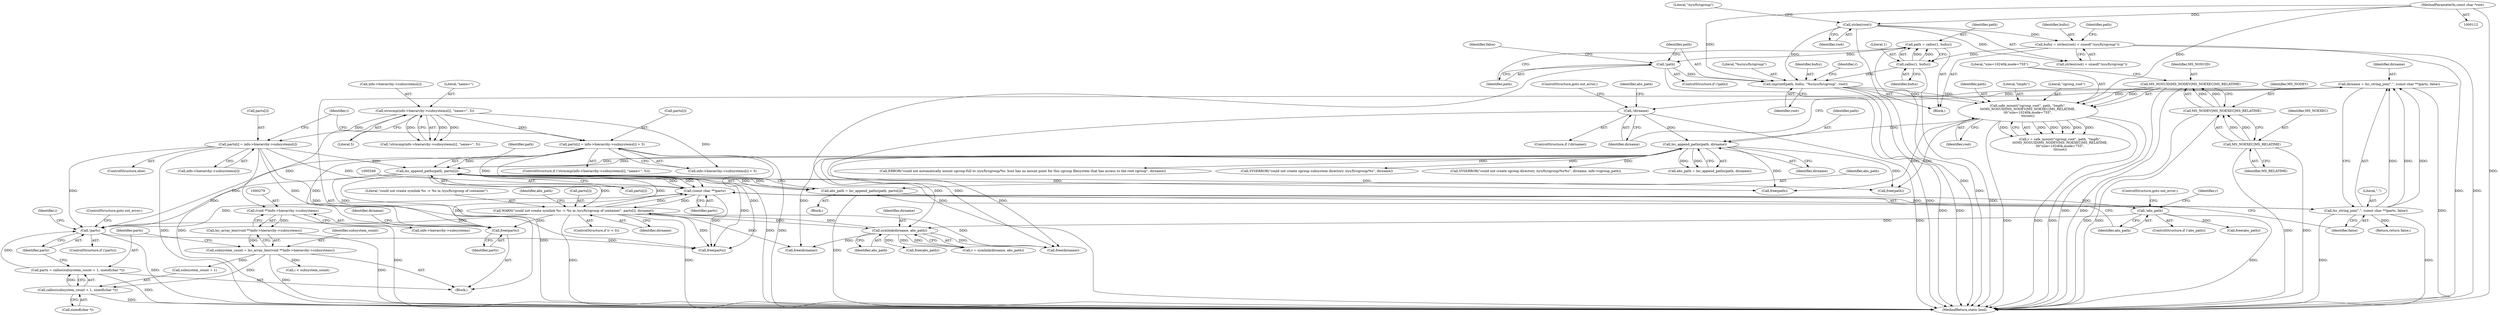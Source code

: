digraph "0_lxc_592fd47a6245508b79fe6ac819fe6d3b2c1289be@API" {
"1000702" [label="(Call,free(parts))"];
"1000333" [label="(Call,parts[i] = info->hierarchy->subsystems[i])"];
"1000309" [label="(Call,strncmp(info->hierarchy->subsystems[i], \"name=\", 5))"];
"1000348" [label="(Call,(const char **)parts)"];
"1000294" [label="(Call,!parts)"];
"1000689" [label="(Call,WARN(\"could not create symlink %s -> %s in /sys/fs/cgroup of container\", parts[i], dirname))"];
"1000671" [label="(Call,lxc_append_paths(path, parts[i]))"];
"1000358" [label="(Call,lxc_append_paths(path, dirname))"];
"1000214" [label="(Call,safe_mount(\"cgroup_root\", path, \"tmpfs\",\n\t\t\tMS_NOSUID|MS_NODEV|MS_NOEXEC|MS_RELATIME,\n\t\t\t\"size=10240k,mode=755\",\n\t\t\troot))"];
"1000207" [label="(Call,snprintf(path, bufsz, \"%s/sys/fs/cgroup\", root))"];
"1000203" [label="(Call,!path)"];
"1000197" [label="(Call,path = calloc(1, bufsz))"];
"1000199" [label="(Call,calloc(1, bufsz))"];
"1000118" [label="(Call,bufsz = strlen(root) + sizeof(\"/sys/fs/cgroup\"))"];
"1000121" [label="(Call,strlen(root))"];
"1000114" [label="(MethodParameterIn,const char *root)"];
"1000218" [label="(Call,MS_NOSUID|MS_NODEV|MS_NOEXEC|MS_RELATIME)"];
"1000220" [label="(Call,MS_NODEV|MS_NOEXEC|MS_RELATIME)"];
"1000222" [label="(Call,MS_NOEXEC|MS_RELATIME)"];
"1000353" [label="(Call,!dirname)"];
"1000344" [label="(Call,dirname = lxc_string_join(\",\", (const char **)parts, false))"];
"1000346" [label="(Call,lxc_string_join(\",\", (const char **)parts, false))"];
"1000319" [label="(Call,parts[i] = info->hierarchy->subsystems[i] + 5)"];
"1000682" [label="(Call,symlink(dirname, abs_path))"];
"1000677" [label="(Call,!abs_path)"];
"1000669" [label="(Call,abs_path = lxc_append_paths(path, parts[i]))"];
"1000285" [label="(Call,parts = calloc(subsystem_count + 1, sizeof(char *)))"];
"1000287" [label="(Call,calloc(subsystem_count + 1, sizeof(char *)))"];
"1000275" [label="(Call,subsystem_count = lxc_array_len((void **)info->hierarchy->subsystems))"];
"1000277" [label="(Call,lxc_array_len((void **)info->hierarchy->subsystems))"];
"1000278" [label="(Call,(void **)info->hierarchy->subsystems)"];
"1000317" [label="(Literal,\"name=\")"];
"1000309" [label="(Call,strncmp(info->hierarchy->subsystems[i], \"name=\", 5))"];
"1000681" [label="(Identifier,r)"];
"1000347" [label="(Literal,\",\")"];
"1000705" [label="(Identifier,dirname)"];
"1000246" [label="(Block,)"];
"1000307" [label="(ControlStructure,if (!strncmp(info->hierarchy->subsystems[i], \"name=\", 5)))"];
"1000277" [label="(Call,lxc_array_len((void **)info->hierarchy->subsystems))"];
"1000346" [label="(Call,lxc_string_join(\",\", (const char **)parts, false))"];
"1000216" [label="(Identifier,path)"];
"1000353" [label="(Call,!dirname)"];
"1000286" [label="(Identifier,parts)"];
"1000213" [label="(Identifier,r)"];
"1000287" [label="(Call,calloc(subsystem_count + 1, sizeof(char *)))"];
"1000208" [label="(Identifier,path)"];
"1000202" [label="(ControlStructure,if (!path))"];
"1000224" [label="(Identifier,MS_RELATIME)"];
"1000689" [label="(Call,WARN(\"could not create symlink %s -> %s in /sys/fs/cgroup of container\", parts[i], dirname))"];
"1000217" [label="(Literal,\"tmpfs\")"];
"1000702" [label="(Call,free(parts))"];
"1000352" [label="(ControlStructure,if (!dirname))"];
"1000359" [label="(Identifier,path)"];
"1000220" [label="(Call,MS_NODEV|MS_NOEXEC|MS_RELATIME)"];
"1000127" [label="(Identifier,path)"];
"1000296" [label="(ControlStructure,goto out_error;)"];
"1000124" [label="(Literal,\"/sys/fs/cgroup\")"];
"1000360" [label="(Identifier,dirname)"];
"1000295" [label="(Identifier,parts)"];
"1000199" [label="(Call,calloc(1, bufsz))"];
"1000710" [label="(Call,free(path))"];
"1000212" [label="(Call,r = safe_mount(\"cgroup_root\", path, \"tmpfs\",\n\t\t\tMS_NOSUID|MS_NODEV|MS_NOEXEC|MS_RELATIME,\n\t\t\t\"size=10240k,mode=755\",\n\t\t\troot))"];
"1000280" [label="(Call,info->hierarchy->subsystems)"];
"1000416" [label="(Call,ERROR(\"could not automatically mount cgroup-full to /sys/fs/cgroup/%s: host has no mount point for this cgroup filesystem that has access to the root cgroup\", dirname))"];
"1000685" [label="(ControlStructure,if (r < 0))"];
"1000718" [label="(Call,free(path))"];
"1000200" [label="(Literal,1)"];
"1000122" [label="(Identifier,root)"];
"1000197" [label="(Call,path = calloc(1, bufsz))"];
"1000700" [label="(Call,free(dirname))"];
"1000379" [label="(Call,SYSERROR(\"could not create cgroup subsystem directory /sys/fs/cgroup/%s\", dirname))"];
"1000678" [label="(Identifier,abs_path)"];
"1000118" [label="(Call,bufsz = strlen(root) + sizeof(\"/sys/fs/cgroup\"))"];
"1000285" [label="(Call,parts = calloc(subsystem_count + 1, sizeof(char *)))"];
"1000278" [label="(Call,(void **)info->hierarchy->subsystems)"];
"1000694" [label="(Identifier,dirname)"];
"1000223" [label="(Identifier,MS_NOEXEC)"];
"1000116" [label="(Block,)"];
"1000206" [label="(Identifier,false)"];
"1000351" [label="(Identifier,false)"];
"1000276" [label="(Identifier,subsystem_count)"];
"1000690" [label="(Literal,\"could not create symlink %s -> %s in /sys/fs/cgroup of container\")"];
"1000696" [label="(Identifier,abs_path)"];
"1000323" [label="(Call,info->hierarchy->subsystems[i] + 5)"];
"1000344" [label="(Call,dirname = lxc_string_join(\",\", (const char **)parts, false))"];
"1000275" [label="(Call,subsystem_count = lxc_array_len((void **)info->hierarchy->subsystems))"];
"1000215" [label="(Literal,\"cgroup_root\")"];
"1000210" [label="(Literal,\"%s/sys/fs/cgroup\")"];
"1000218" [label="(Call,MS_NOSUID|MS_NODEV|MS_NOEXEC|MS_RELATIME)"];
"1000221" [label="(Identifier,MS_NODEV)"];
"1000731" [label="(Return,return false;)"];
"1000691" [label="(Call,parts[i])"];
"1000733" [label="(MethodReturn,static bool)"];
"1000668" [label="(Block,)"];
"1000319" [label="(Call,parts[i] = info->hierarchy->subsystems[i] + 5)"];
"1000332" [label="(ControlStructure,else)"];
"1000677" [label="(Call,!abs_path)"];
"1000219" [label="(Identifier,MS_NOSUID)"];
"1000529" [label="(Call,SYSERROR(\"could not create cgroup directory /sys/fs/cgroup/%s%s\", dirname, info->cgroup_path))"];
"1000670" [label="(Identifier,abs_path)"];
"1000222" [label="(Call,MS_NOEXEC|MS_RELATIME)"];
"1000318" [label="(Literal,5)"];
"1000669" [label="(Call,abs_path = lxc_append_paths(path, parts[i]))"];
"1000720" [label="(Call,free(dirname))"];
"1000684" [label="(Identifier,abs_path)"];
"1000695" [label="(Call,free(abs_path))"];
"1000201" [label="(Identifier,bufsz)"];
"1000676" [label="(ControlStructure,if (!abs_path))"];
"1000288" [label="(Call,subsystem_count + 1)"];
"1000673" [label="(Call,parts[i])"];
"1000357" [label="(Identifier,abs_path)"];
"1000308" [label="(Call,!strncmp(info->hierarchy->subsystems[i], \"name=\", 5))"];
"1000299" [label="(Identifier,i)"];
"1000350" [label="(Identifier,parts)"];
"1000294" [label="(Call,!parts)"];
"1000225" [label="(Literal,\"size=10240k,mode=755\")"];
"1000722" [label="(Call,free(parts))"];
"1000209" [label="(Identifier,bufsz)"];
"1000198" [label="(Identifier,path)"];
"1000334" [label="(Call,parts[i])"];
"1000683" [label="(Identifier,dirname)"];
"1000291" [label="(Call,sizeof(char *))"];
"1000679" [label="(ControlStructure,goto out_error;)"];
"1000355" [label="(ControlStructure,goto out_error;)"];
"1000333" [label="(Call,parts[i] = info->hierarchy->subsystems[i])"];
"1000682" [label="(Call,symlink(dirname, abs_path))"];
"1000211" [label="(Identifier,root)"];
"1000354" [label="(Identifier,dirname)"];
"1000226" [label="(Identifier,root)"];
"1000680" [label="(Call,r = symlink(dirname, abs_path))"];
"1000214" [label="(Call,safe_mount(\"cgroup_root\", path, \"tmpfs\",\n\t\t\tMS_NOSUID|MS_NODEV|MS_NOEXEC|MS_RELATIME,\n\t\t\t\"size=10240k,mode=755\",\n\t\t\troot))"];
"1000348" [label="(Call,(const char **)parts)"];
"1000310" [label="(Call,info->hierarchy->subsystems[i])"];
"1000703" [label="(Identifier,parts)"];
"1000121" [label="(Call,strlen(root))"];
"1000301" [label="(Call,i < subsystem_count)"];
"1000337" [label="(Call,info->hierarchy->subsystems[i])"];
"1000120" [label="(Call,strlen(root) + sizeof(\"/sys/fs/cgroup\"))"];
"1000114" [label="(MethodParameterIn,const char *root)"];
"1000358" [label="(Call,lxc_append_paths(path, dirname))"];
"1000305" [label="(Identifier,i)"];
"1000345" [label="(Identifier,dirname)"];
"1000320" [label="(Call,parts[i])"];
"1000671" [label="(Call,lxc_append_paths(path, parts[i]))"];
"1000119" [label="(Identifier,bufsz)"];
"1000207" [label="(Call,snprintf(path, bufsz, \"%s/sys/fs/cgroup\", root))"];
"1000203" [label="(Call,!path)"];
"1000204" [label="(Identifier,path)"];
"1000724" [label="(Call,free(abs_path))"];
"1000293" [label="(ControlStructure,if (!parts))"];
"1000356" [label="(Call,abs_path = lxc_append_paths(path, dirname))"];
"1000672" [label="(Identifier,path)"];
"1000702" -> "1000246"  [label="AST: "];
"1000702" -> "1000703"  [label="CFG: "];
"1000703" -> "1000702"  [label="AST: "];
"1000705" -> "1000702"  [label="CFG: "];
"1000333" -> "1000702"  [label="DDG: "];
"1000348" -> "1000702"  [label="DDG: "];
"1000689" -> "1000702"  [label="DDG: "];
"1000319" -> "1000702"  [label="DDG: "];
"1000671" -> "1000702"  [label="DDG: "];
"1000333" -> "1000332"  [label="AST: "];
"1000333" -> "1000337"  [label="CFG: "];
"1000334" -> "1000333"  [label="AST: "];
"1000337" -> "1000333"  [label="AST: "];
"1000305" -> "1000333"  [label="CFG: "];
"1000333" -> "1000733"  [label="DDG: "];
"1000333" -> "1000733"  [label="DDG: "];
"1000333" -> "1000294"  [label="DDG: "];
"1000309" -> "1000333"  [label="DDG: "];
"1000333" -> "1000348"  [label="DDG: "];
"1000333" -> "1000671"  [label="DDG: "];
"1000333" -> "1000722"  [label="DDG: "];
"1000309" -> "1000308"  [label="AST: "];
"1000309" -> "1000318"  [label="CFG: "];
"1000310" -> "1000309"  [label="AST: "];
"1000317" -> "1000309"  [label="AST: "];
"1000318" -> "1000309"  [label="AST: "];
"1000308" -> "1000309"  [label="CFG: "];
"1000309" -> "1000278"  [label="DDG: "];
"1000309" -> "1000308"  [label="DDG: "];
"1000309" -> "1000308"  [label="DDG: "];
"1000309" -> "1000308"  [label="DDG: "];
"1000309" -> "1000319"  [label="DDG: "];
"1000309" -> "1000323"  [label="DDG: "];
"1000348" -> "1000346"  [label="AST: "];
"1000348" -> "1000350"  [label="CFG: "];
"1000349" -> "1000348"  [label="AST: "];
"1000350" -> "1000348"  [label="AST: "];
"1000351" -> "1000348"  [label="CFG: "];
"1000348" -> "1000346"  [label="DDG: "];
"1000294" -> "1000348"  [label="DDG: "];
"1000689" -> "1000348"  [label="DDG: "];
"1000319" -> "1000348"  [label="DDG: "];
"1000671" -> "1000348"  [label="DDG: "];
"1000348" -> "1000671"  [label="DDG: "];
"1000348" -> "1000689"  [label="DDG: "];
"1000348" -> "1000722"  [label="DDG: "];
"1000294" -> "1000293"  [label="AST: "];
"1000294" -> "1000295"  [label="CFG: "];
"1000295" -> "1000294"  [label="AST: "];
"1000296" -> "1000294"  [label="CFG: "];
"1000299" -> "1000294"  [label="CFG: "];
"1000294" -> "1000733"  [label="DDG: "];
"1000689" -> "1000294"  [label="DDG: "];
"1000285" -> "1000294"  [label="DDG: "];
"1000319" -> "1000294"  [label="DDG: "];
"1000671" -> "1000294"  [label="DDG: "];
"1000294" -> "1000722"  [label="DDG: "];
"1000689" -> "1000685"  [label="AST: "];
"1000689" -> "1000694"  [label="CFG: "];
"1000690" -> "1000689"  [label="AST: "];
"1000691" -> "1000689"  [label="AST: "];
"1000694" -> "1000689"  [label="AST: "];
"1000696" -> "1000689"  [label="CFG: "];
"1000689" -> "1000733"  [label="DDG: "];
"1000689" -> "1000733"  [label="DDG: "];
"1000689" -> "1000671"  [label="DDG: "];
"1000689" -> "1000682"  [label="DDG: "];
"1000671" -> "1000689"  [label="DDG: "];
"1000682" -> "1000689"  [label="DDG: "];
"1000689" -> "1000700"  [label="DDG: "];
"1000689" -> "1000720"  [label="DDG: "];
"1000689" -> "1000722"  [label="DDG: "];
"1000671" -> "1000669"  [label="AST: "];
"1000671" -> "1000673"  [label="CFG: "];
"1000672" -> "1000671"  [label="AST: "];
"1000673" -> "1000671"  [label="AST: "];
"1000669" -> "1000671"  [label="CFG: "];
"1000671" -> "1000733"  [label="DDG: "];
"1000671" -> "1000358"  [label="DDG: "];
"1000671" -> "1000669"  [label="DDG: "];
"1000671" -> "1000669"  [label="DDG: "];
"1000358" -> "1000671"  [label="DDG: "];
"1000319" -> "1000671"  [label="DDG: "];
"1000671" -> "1000710"  [label="DDG: "];
"1000671" -> "1000718"  [label="DDG: "];
"1000671" -> "1000722"  [label="DDG: "];
"1000358" -> "1000356"  [label="AST: "];
"1000358" -> "1000360"  [label="CFG: "];
"1000359" -> "1000358"  [label="AST: "];
"1000360" -> "1000358"  [label="AST: "];
"1000356" -> "1000358"  [label="CFG: "];
"1000358" -> "1000356"  [label="DDG: "];
"1000358" -> "1000356"  [label="DDG: "];
"1000214" -> "1000358"  [label="DDG: "];
"1000353" -> "1000358"  [label="DDG: "];
"1000358" -> "1000379"  [label="DDG: "];
"1000358" -> "1000416"  [label="DDG: "];
"1000358" -> "1000529"  [label="DDG: "];
"1000358" -> "1000682"  [label="DDG: "];
"1000358" -> "1000700"  [label="DDG: "];
"1000358" -> "1000710"  [label="DDG: "];
"1000358" -> "1000718"  [label="DDG: "];
"1000358" -> "1000720"  [label="DDG: "];
"1000214" -> "1000212"  [label="AST: "];
"1000214" -> "1000226"  [label="CFG: "];
"1000215" -> "1000214"  [label="AST: "];
"1000216" -> "1000214"  [label="AST: "];
"1000217" -> "1000214"  [label="AST: "];
"1000218" -> "1000214"  [label="AST: "];
"1000225" -> "1000214"  [label="AST: "];
"1000226" -> "1000214"  [label="AST: "];
"1000212" -> "1000214"  [label="CFG: "];
"1000214" -> "1000733"  [label="DDG: "];
"1000214" -> "1000733"  [label="DDG: "];
"1000214" -> "1000733"  [label="DDG: "];
"1000214" -> "1000212"  [label="DDG: "];
"1000214" -> "1000212"  [label="DDG: "];
"1000214" -> "1000212"  [label="DDG: "];
"1000214" -> "1000212"  [label="DDG: "];
"1000214" -> "1000212"  [label="DDG: "];
"1000214" -> "1000212"  [label="DDG: "];
"1000207" -> "1000214"  [label="DDG: "];
"1000207" -> "1000214"  [label="DDG: "];
"1000218" -> "1000214"  [label="DDG: "];
"1000218" -> "1000214"  [label="DDG: "];
"1000114" -> "1000214"  [label="DDG: "];
"1000214" -> "1000710"  [label="DDG: "];
"1000214" -> "1000718"  [label="DDG: "];
"1000207" -> "1000116"  [label="AST: "];
"1000207" -> "1000211"  [label="CFG: "];
"1000208" -> "1000207"  [label="AST: "];
"1000209" -> "1000207"  [label="AST: "];
"1000210" -> "1000207"  [label="AST: "];
"1000211" -> "1000207"  [label="AST: "];
"1000213" -> "1000207"  [label="CFG: "];
"1000207" -> "1000733"  [label="DDG: "];
"1000207" -> "1000733"  [label="DDG: "];
"1000203" -> "1000207"  [label="DDG: "];
"1000199" -> "1000207"  [label="DDG: "];
"1000121" -> "1000207"  [label="DDG: "];
"1000114" -> "1000207"  [label="DDG: "];
"1000203" -> "1000202"  [label="AST: "];
"1000203" -> "1000204"  [label="CFG: "];
"1000204" -> "1000203"  [label="AST: "];
"1000206" -> "1000203"  [label="CFG: "];
"1000208" -> "1000203"  [label="CFG: "];
"1000203" -> "1000733"  [label="DDG: "];
"1000203" -> "1000733"  [label="DDG: "];
"1000197" -> "1000203"  [label="DDG: "];
"1000197" -> "1000116"  [label="AST: "];
"1000197" -> "1000199"  [label="CFG: "];
"1000198" -> "1000197"  [label="AST: "];
"1000199" -> "1000197"  [label="AST: "];
"1000204" -> "1000197"  [label="CFG: "];
"1000197" -> "1000733"  [label="DDG: "];
"1000199" -> "1000197"  [label="DDG: "];
"1000199" -> "1000197"  [label="DDG: "];
"1000199" -> "1000201"  [label="CFG: "];
"1000200" -> "1000199"  [label="AST: "];
"1000201" -> "1000199"  [label="AST: "];
"1000199" -> "1000733"  [label="DDG: "];
"1000118" -> "1000199"  [label="DDG: "];
"1000118" -> "1000116"  [label="AST: "];
"1000118" -> "1000120"  [label="CFG: "];
"1000119" -> "1000118"  [label="AST: "];
"1000120" -> "1000118"  [label="AST: "];
"1000127" -> "1000118"  [label="CFG: "];
"1000118" -> "1000733"  [label="DDG: "];
"1000118" -> "1000733"  [label="DDG: "];
"1000121" -> "1000118"  [label="DDG: "];
"1000121" -> "1000120"  [label="AST: "];
"1000121" -> "1000122"  [label="CFG: "];
"1000122" -> "1000121"  [label="AST: "];
"1000124" -> "1000121"  [label="CFG: "];
"1000121" -> "1000733"  [label="DDG: "];
"1000121" -> "1000120"  [label="DDG: "];
"1000114" -> "1000121"  [label="DDG: "];
"1000114" -> "1000112"  [label="AST: "];
"1000114" -> "1000733"  [label="DDG: "];
"1000218" -> "1000220"  [label="CFG: "];
"1000219" -> "1000218"  [label="AST: "];
"1000220" -> "1000218"  [label="AST: "];
"1000225" -> "1000218"  [label="CFG: "];
"1000218" -> "1000733"  [label="DDG: "];
"1000218" -> "1000733"  [label="DDG: "];
"1000220" -> "1000218"  [label="DDG: "];
"1000220" -> "1000218"  [label="DDG: "];
"1000220" -> "1000222"  [label="CFG: "];
"1000221" -> "1000220"  [label="AST: "];
"1000222" -> "1000220"  [label="AST: "];
"1000220" -> "1000733"  [label="DDG: "];
"1000220" -> "1000733"  [label="DDG: "];
"1000222" -> "1000220"  [label="DDG: "];
"1000222" -> "1000220"  [label="DDG: "];
"1000222" -> "1000224"  [label="CFG: "];
"1000223" -> "1000222"  [label="AST: "];
"1000224" -> "1000222"  [label="AST: "];
"1000222" -> "1000733"  [label="DDG: "];
"1000222" -> "1000733"  [label="DDG: "];
"1000353" -> "1000352"  [label="AST: "];
"1000353" -> "1000354"  [label="CFG: "];
"1000354" -> "1000353"  [label="AST: "];
"1000355" -> "1000353"  [label="CFG: "];
"1000357" -> "1000353"  [label="CFG: "];
"1000353" -> "1000733"  [label="DDG: "];
"1000344" -> "1000353"  [label="DDG: "];
"1000353" -> "1000720"  [label="DDG: "];
"1000344" -> "1000246"  [label="AST: "];
"1000344" -> "1000346"  [label="CFG: "];
"1000345" -> "1000344"  [label="AST: "];
"1000346" -> "1000344"  [label="AST: "];
"1000354" -> "1000344"  [label="CFG: "];
"1000344" -> "1000733"  [label="DDG: "];
"1000346" -> "1000344"  [label="DDG: "];
"1000346" -> "1000344"  [label="DDG: "];
"1000346" -> "1000344"  [label="DDG: "];
"1000346" -> "1000351"  [label="CFG: "];
"1000347" -> "1000346"  [label="AST: "];
"1000351" -> "1000346"  [label="AST: "];
"1000346" -> "1000733"  [label="DDG: "];
"1000346" -> "1000733"  [label="DDG: "];
"1000346" -> "1000731"  [label="DDG: "];
"1000319" -> "1000307"  [label="AST: "];
"1000319" -> "1000323"  [label="CFG: "];
"1000320" -> "1000319"  [label="AST: "];
"1000323" -> "1000319"  [label="AST: "];
"1000305" -> "1000319"  [label="CFG: "];
"1000319" -> "1000733"  [label="DDG: "];
"1000319" -> "1000733"  [label="DDG: "];
"1000319" -> "1000722"  [label="DDG: "];
"1000682" -> "1000680"  [label="AST: "];
"1000682" -> "1000684"  [label="CFG: "];
"1000683" -> "1000682"  [label="AST: "];
"1000684" -> "1000682"  [label="AST: "];
"1000680" -> "1000682"  [label="CFG: "];
"1000682" -> "1000680"  [label="DDG: "];
"1000682" -> "1000680"  [label="DDG: "];
"1000677" -> "1000682"  [label="DDG: "];
"1000682" -> "1000695"  [label="DDG: "];
"1000682" -> "1000700"  [label="DDG: "];
"1000682" -> "1000720"  [label="DDG: "];
"1000677" -> "1000676"  [label="AST: "];
"1000677" -> "1000678"  [label="CFG: "];
"1000678" -> "1000677"  [label="AST: "];
"1000679" -> "1000677"  [label="CFG: "];
"1000681" -> "1000677"  [label="CFG: "];
"1000677" -> "1000733"  [label="DDG: "];
"1000669" -> "1000677"  [label="DDG: "];
"1000677" -> "1000724"  [label="DDG: "];
"1000669" -> "1000668"  [label="AST: "];
"1000670" -> "1000669"  [label="AST: "];
"1000678" -> "1000669"  [label="CFG: "];
"1000669" -> "1000733"  [label="DDG: "];
"1000285" -> "1000246"  [label="AST: "];
"1000285" -> "1000287"  [label="CFG: "];
"1000286" -> "1000285"  [label="AST: "];
"1000287" -> "1000285"  [label="AST: "];
"1000295" -> "1000285"  [label="CFG: "];
"1000285" -> "1000733"  [label="DDG: "];
"1000287" -> "1000285"  [label="DDG: "];
"1000287" -> "1000291"  [label="CFG: "];
"1000288" -> "1000287"  [label="AST: "];
"1000291" -> "1000287"  [label="AST: "];
"1000287" -> "1000733"  [label="DDG: "];
"1000275" -> "1000287"  [label="DDG: "];
"1000275" -> "1000246"  [label="AST: "];
"1000275" -> "1000277"  [label="CFG: "];
"1000276" -> "1000275"  [label="AST: "];
"1000277" -> "1000275"  [label="AST: "];
"1000286" -> "1000275"  [label="CFG: "];
"1000275" -> "1000733"  [label="DDG: "];
"1000277" -> "1000275"  [label="DDG: "];
"1000275" -> "1000288"  [label="DDG: "];
"1000275" -> "1000301"  [label="DDG: "];
"1000277" -> "1000278"  [label="CFG: "];
"1000278" -> "1000277"  [label="AST: "];
"1000277" -> "1000733"  [label="DDG: "];
"1000278" -> "1000277"  [label="DDG: "];
"1000278" -> "1000280"  [label="CFG: "];
"1000279" -> "1000278"  [label="AST: "];
"1000280" -> "1000278"  [label="AST: "];
"1000278" -> "1000733"  [label="DDG: "];
}
